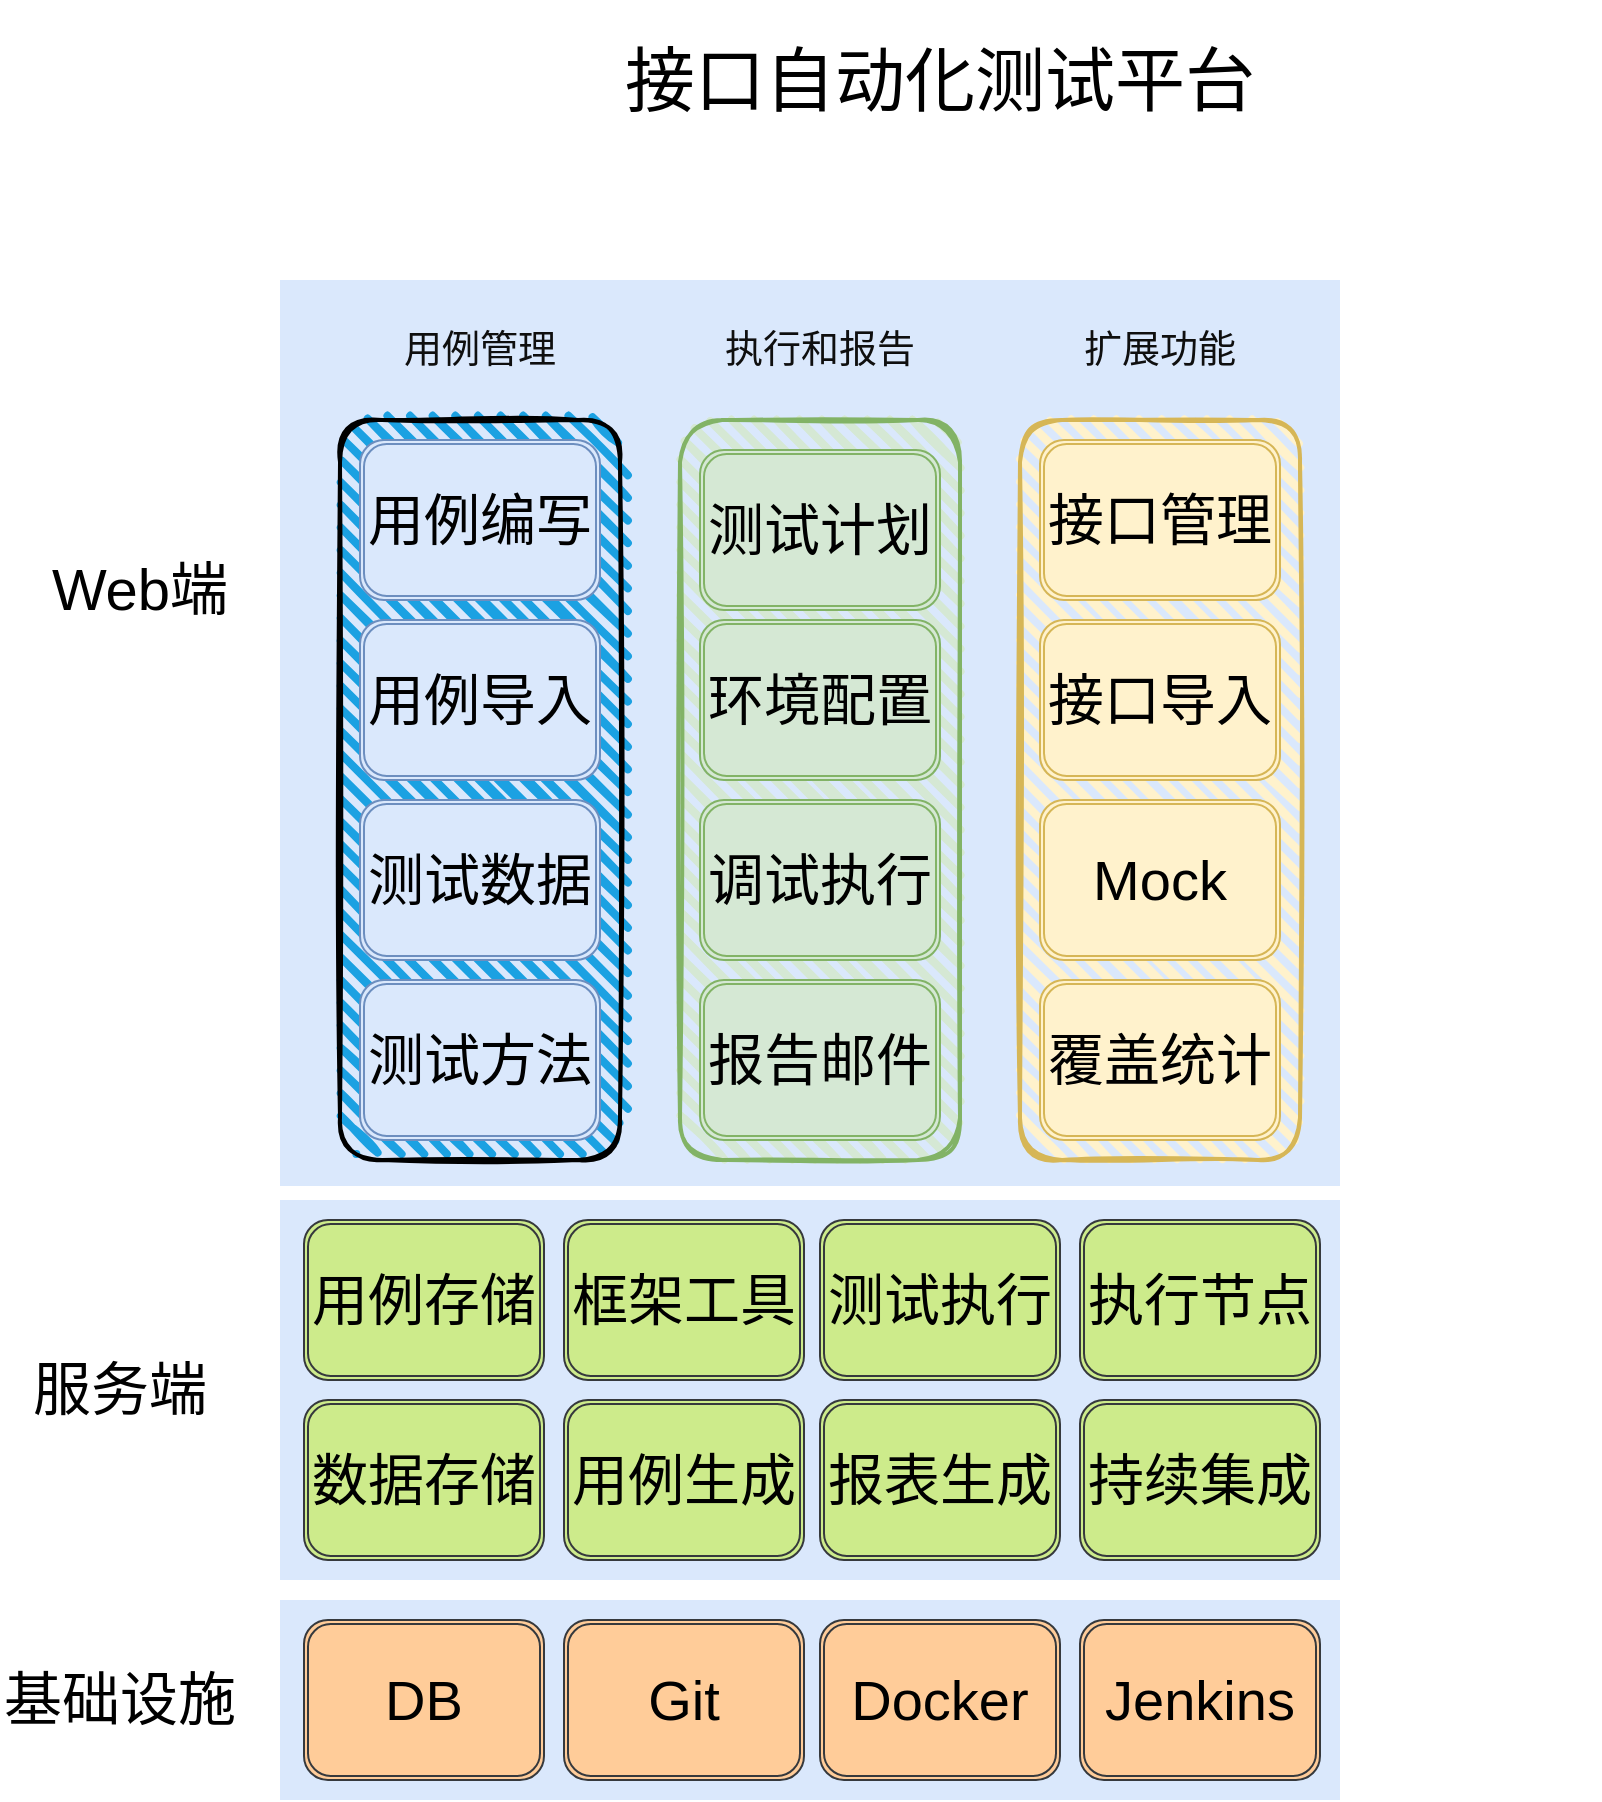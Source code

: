 <mxfile version="13.10.1" type="github">
  <diagram name="Page-1" id="197159a0-c6a4-9194-75a8-e4174976684c">
    <mxGraphModel dx="782" dy="437" grid="1" gridSize="10" guides="1" tooltips="1" connect="1" arrows="1" fold="1" page="1" pageScale="1.5" pageWidth="1169" pageHeight="826" background="none" math="0" shadow="0">
      <root>
        <mxCell id="0" style=";html=1;" />
        <mxCell id="1" style=";html=1;" parent="0" />
        <mxCell id="1257a543d1cacc4b-45" value="" style="whiteSpace=wrap;html=1;fillColor=#dae8fc;fontSize=14;strokeColor=none;verticalAlign=bottom;" parent="1" vertex="1">
          <mxGeometry x="230" y="770" width="530" height="190" as="geometry" />
        </mxCell>
        <mxCell id="1257a543d1cacc4b-43" value="" style="whiteSpace=wrap;html=1;fillColor=#dae8fc;fontSize=14;strokeColor=none;verticalAlign=top;" parent="1" vertex="1">
          <mxGeometry x="230" y="310" width="530" height="453" as="geometry" />
        </mxCell>
        <mxCell id="ElLBElQEtRB0eHO3DKkr-1" value="" style="whiteSpace=wrap;html=1;fillColor=#dae8fc;fontSize=14;strokeColor=none;verticalAlign=bottom;" parent="1" vertex="1">
          <mxGeometry x="230" y="970" width="530" height="100" as="geometry" />
        </mxCell>
        <mxCell id="ElLBElQEtRB0eHO3DKkr-3" value="&lt;font style=&quot;font-size: 35px&quot;&gt;接口自动化测试平台&lt;/font&gt;" style="text;html=1;strokeColor=none;fillColor=none;align=center;verticalAlign=middle;whiteSpace=wrap;rounded=0;" parent="1" vertex="1">
          <mxGeometry x="230" y="170" width="660" height="80" as="geometry" />
        </mxCell>
        <mxCell id="ElLBElQEtRB0eHO3DKkr-4" value="&lt;font style=&quot;font-size: 29px&quot;&gt;Web端&lt;/font&gt;" style="text;html=1;strokeColor=none;fillColor=none;align=center;verticalAlign=middle;whiteSpace=wrap;rounded=0;" parent="1" vertex="1">
          <mxGeometry x="100" y="450" width="120" height="30" as="geometry" />
        </mxCell>
        <mxCell id="ElLBElQEtRB0eHO3DKkr-5" value="&lt;span style=&quot;font-size: 29px&quot;&gt;服务端&lt;/span&gt;" style="text;html=1;strokeColor=none;fillColor=none;align=center;verticalAlign=middle;whiteSpace=wrap;rounded=0;" parent="1" vertex="1">
          <mxGeometry x="90" y="850" width="120" height="30" as="geometry" />
        </mxCell>
        <mxCell id="ElLBElQEtRB0eHO3DKkr-7" value="&lt;font style=&quot;font-size: 29px&quot;&gt;基础设施&lt;/font&gt;" style="text;html=1;strokeColor=none;fillColor=none;align=center;verticalAlign=middle;whiteSpace=wrap;rounded=0;" parent="1" vertex="1">
          <mxGeometry x="90" y="1005" width="120" height="30" as="geometry" />
        </mxCell>
        <mxCell id="ElLBElQEtRB0eHO3DKkr-21" value="&lt;span style=&quot;font-size: 28px&quot;&gt;数据存储&lt;br&gt;&lt;/span&gt;" style="shape=ext;double=1;rounded=1;whiteSpace=wrap;html=1;fillColor=#cdeb8b;strokeColor=#36393d;" parent="1" vertex="1">
          <mxGeometry x="242" y="870" width="120" height="80" as="geometry" />
        </mxCell>
        <mxCell id="ElLBElQEtRB0eHO3DKkr-22" value="&lt;span style=&quot;font-size: 28px&quot;&gt;测试执行&lt;/span&gt;" style="shape=ext;double=1;rounded=1;whiteSpace=wrap;html=1;fillColor=#cdeb8b;strokeColor=#36393d;" parent="1" vertex="1">
          <mxGeometry x="500" y="780" width="120" height="80" as="geometry" />
        </mxCell>
        <mxCell id="ElLBElQEtRB0eHO3DKkr-23" value="&lt;span style=&quot;font-size: 28px&quot;&gt;执行节点&lt;/span&gt;" style="shape=ext;double=1;rounded=1;whiteSpace=wrap;html=1;fillColor=#cdeb8b;strokeColor=#36393d;" parent="1" vertex="1">
          <mxGeometry x="630" y="780" width="120" height="80" as="geometry" />
        </mxCell>
        <mxCell id="ElLBElQEtRB0eHO3DKkr-25" value="&lt;span style=&quot;font-size: 28px&quot;&gt;用例存储&lt;br&gt;&lt;/span&gt;" style="shape=ext;double=1;rounded=1;whiteSpace=wrap;html=1;fillColor=#cdeb8b;strokeColor=#36393d;" parent="1" vertex="1">
          <mxGeometry x="242" y="780" width="120" height="80" as="geometry" />
        </mxCell>
        <mxCell id="ElLBElQEtRB0eHO3DKkr-26" value="&lt;span style=&quot;font-size: 28px&quot;&gt;持续集成&lt;/span&gt;" style="shape=ext;double=1;rounded=1;whiteSpace=wrap;html=1;fillColor=#cdeb8b;strokeColor=#36393d;" parent="1" vertex="1">
          <mxGeometry x="630" y="870" width="120" height="80" as="geometry" />
        </mxCell>
        <mxCell id="ElLBElQEtRB0eHO3DKkr-27" value="&lt;span style=&quot;font-size: 28px&quot;&gt;报表生成&lt;/span&gt;" style="shape=ext;double=1;rounded=1;whiteSpace=wrap;html=1;fillColor=#cdeb8b;strokeColor=#36393d;" parent="1" vertex="1">
          <mxGeometry x="500" y="870" width="120" height="80" as="geometry" />
        </mxCell>
        <mxCell id="ElLBElQEtRB0eHO3DKkr-28" value="&lt;span style=&quot;font-size: 28px&quot;&gt;用例生成&lt;/span&gt;" style="shape=ext;double=1;rounded=1;whiteSpace=wrap;html=1;fillColor=#cdeb8b;strokeColor=#36393d;" parent="1" vertex="1">
          <mxGeometry x="372" y="870" width="120" height="80" as="geometry" />
        </mxCell>
        <mxCell id="ElLBElQEtRB0eHO3DKkr-29" value="&lt;span style=&quot;font-size: 28px&quot;&gt;DB&lt;/span&gt;" style="shape=ext;double=1;rounded=1;whiteSpace=wrap;html=1;fillColor=#ffcc99;strokeColor=#36393d;" parent="1" vertex="1">
          <mxGeometry x="242" y="980" width="120" height="80" as="geometry" />
        </mxCell>
        <mxCell id="ElLBElQEtRB0eHO3DKkr-30" value="&lt;span style=&quot;font-size: 28px&quot;&gt;Git&lt;/span&gt;" style="shape=ext;double=1;rounded=1;whiteSpace=wrap;html=1;fillColor=#ffcc99;strokeColor=#36393d;" parent="1" vertex="1">
          <mxGeometry x="372" y="980" width="120" height="80" as="geometry" />
        </mxCell>
        <mxCell id="ElLBElQEtRB0eHO3DKkr-31" value="&lt;span style=&quot;font-size: 28px&quot;&gt;Docker&lt;/span&gt;" style="shape=ext;double=1;rounded=1;whiteSpace=wrap;html=1;fillColor=#ffcc99;strokeColor=#36393d;" parent="1" vertex="1">
          <mxGeometry x="500" y="980" width="120" height="80" as="geometry" />
        </mxCell>
        <mxCell id="ElLBElQEtRB0eHO3DKkr-32" value="&lt;span style=&quot;font-size: 28px&quot;&gt;Jenkins&lt;/span&gt;" style="shape=ext;double=1;rounded=1;whiteSpace=wrap;html=1;fillColor=#ffcc99;strokeColor=#36393d;" parent="1" vertex="1">
          <mxGeometry x="630" y="980" width="120" height="80" as="geometry" />
        </mxCell>
        <mxCell id="T85Ys3OjYyfQjblcwC62-1" value="&lt;span style=&quot;font-size: 28px&quot;&gt;框架工具&lt;/span&gt;" style="shape=ext;double=1;rounded=1;whiteSpace=wrap;html=1;fillColor=#cdeb8b;strokeColor=#36393d;" vertex="1" parent="1">
          <mxGeometry x="372" y="780" width="120" height="80" as="geometry" />
        </mxCell>
        <mxCell id="T85Ys3OjYyfQjblcwC62-2" value="" style="rounded=1;whiteSpace=wrap;html=1;strokeWidth=2;fillWeight=4;hachureGap=8;hachureAngle=45;fillColor=#1ba1e2;sketch=1;" vertex="1" parent="1">
          <mxGeometry x="260" y="380" width="140" height="370" as="geometry" />
        </mxCell>
        <mxCell id="T85Ys3OjYyfQjblcwC62-3" value="&lt;font style=&quot;font-size: 28px&quot;&gt;用例编写&lt;/font&gt;" style="shape=ext;double=1;rounded=1;whiteSpace=wrap;html=1;fillColor=#dae8fc;strokeColor=#6c8ebf;" vertex="1" parent="1">
          <mxGeometry x="270" y="390" width="120" height="80" as="geometry" />
        </mxCell>
        <mxCell id="T85Ys3OjYyfQjblcwC62-4" value="&lt;font style=&quot;font-size: 28px&quot;&gt;用例导入&lt;/font&gt;" style="shape=ext;double=1;rounded=1;whiteSpace=wrap;html=1;fillColor=#dae8fc;strokeColor=#6c8ebf;" vertex="1" parent="1">
          <mxGeometry x="270" y="480" width="120" height="80" as="geometry" />
        </mxCell>
        <mxCell id="T85Ys3OjYyfQjblcwC62-5" value="&lt;font style=&quot;font-size: 28px&quot;&gt;测试数据&lt;/font&gt;" style="shape=ext;double=1;rounded=1;whiteSpace=wrap;html=1;fillColor=#dae8fc;strokeColor=#6c8ebf;" vertex="1" parent="1">
          <mxGeometry x="270" y="570" width="120" height="80" as="geometry" />
        </mxCell>
        <mxCell id="T85Ys3OjYyfQjblcwC62-6" value="&lt;span style=&quot;font-size: 28px&quot;&gt;测试方法&lt;/span&gt;" style="shape=ext;double=1;rounded=1;whiteSpace=wrap;html=1;fillColor=#dae8fc;strokeColor=#6c8ebf;" vertex="1" parent="1">
          <mxGeometry x="270" y="660" width="120" height="80" as="geometry" />
        </mxCell>
        <mxCell id="T85Ys3OjYyfQjblcwC62-11" value="" style="rounded=1;whiteSpace=wrap;html=1;strokeWidth=2;fillWeight=4;hachureGap=8;hachureAngle=45;fillColor=#d5e8d4;sketch=1;strokeColor=#82b366;" vertex="1" parent="1">
          <mxGeometry x="430" y="380" width="140" height="370" as="geometry" />
        </mxCell>
        <mxCell id="T85Ys3OjYyfQjblcwC62-12" value="&lt;font style=&quot;font-size: 28px&quot;&gt;测试计划&lt;/font&gt;" style="shape=ext;double=1;rounded=1;whiteSpace=wrap;html=1;fillColor=#d5e8d4;strokeColor=#82b366;" vertex="1" parent="1">
          <mxGeometry x="440" y="395" width="120" height="80" as="geometry" />
        </mxCell>
        <mxCell id="T85Ys3OjYyfQjblcwC62-13" value="&lt;font style=&quot;font-size: 28px&quot;&gt;环境配置&lt;/font&gt;" style="shape=ext;double=1;rounded=1;whiteSpace=wrap;html=1;fillColor=#d5e8d4;strokeColor=#82b366;" vertex="1" parent="1">
          <mxGeometry x="440" y="480" width="120" height="80" as="geometry" />
        </mxCell>
        <mxCell id="T85Ys3OjYyfQjblcwC62-14" value="&lt;font style=&quot;font-size: 28px&quot;&gt;调试执行&lt;/font&gt;" style="shape=ext;double=1;rounded=1;whiteSpace=wrap;html=1;fillColor=#d5e8d4;strokeColor=#82b366;" vertex="1" parent="1">
          <mxGeometry x="440" y="570" width="120" height="80" as="geometry" />
        </mxCell>
        <mxCell id="T85Ys3OjYyfQjblcwC62-15" value="&lt;span style=&quot;font-size: 28px&quot;&gt;报告邮件&lt;/span&gt;" style="shape=ext;double=1;rounded=1;whiteSpace=wrap;html=1;fillColor=#d5e8d4;strokeColor=#82b366;" vertex="1" parent="1">
          <mxGeometry x="440" y="660" width="120" height="80" as="geometry" />
        </mxCell>
        <mxCell id="T85Ys3OjYyfQjblcwC62-16" value="" style="rounded=1;whiteSpace=wrap;html=1;strokeWidth=2;fillWeight=4;hachureGap=8;hachureAngle=45;fillColor=#fff2cc;sketch=1;strokeColor=#d6b656;" vertex="1" parent="1">
          <mxGeometry x="600" y="380" width="140" height="370" as="geometry" />
        </mxCell>
        <mxCell id="T85Ys3OjYyfQjblcwC62-17" value="&lt;font style=&quot;font-size: 28px&quot;&gt;接口管理&lt;/font&gt;" style="shape=ext;double=1;rounded=1;whiteSpace=wrap;html=1;fillColor=#fff2cc;strokeColor=#d6b656;" vertex="1" parent="1">
          <mxGeometry x="610" y="390" width="120" height="80" as="geometry" />
        </mxCell>
        <mxCell id="T85Ys3OjYyfQjblcwC62-18" value="&lt;font style=&quot;font-size: 28px&quot;&gt;接口导入&lt;/font&gt;" style="shape=ext;double=1;rounded=1;whiteSpace=wrap;html=1;fillColor=#fff2cc;strokeColor=#d6b656;" vertex="1" parent="1">
          <mxGeometry x="610" y="480" width="120" height="80" as="geometry" />
        </mxCell>
        <mxCell id="T85Ys3OjYyfQjblcwC62-19" value="&lt;font style=&quot;font-size: 28px&quot;&gt;Mock&lt;/font&gt;" style="shape=ext;double=1;rounded=1;whiteSpace=wrap;html=1;fillColor=#fff2cc;strokeColor=#d6b656;" vertex="1" parent="1">
          <mxGeometry x="610" y="570" width="120" height="80" as="geometry" />
        </mxCell>
        <mxCell id="T85Ys3OjYyfQjblcwC62-20" value="&lt;span style=&quot;font-size: 28px&quot;&gt;覆盖统计&lt;/span&gt;" style="shape=ext;double=1;rounded=1;whiteSpace=wrap;html=1;fillColor=#fff2cc;strokeColor=#d6b656;" vertex="1" parent="1">
          <mxGeometry x="610" y="660" width="120" height="80" as="geometry" />
        </mxCell>
        <mxCell id="T85Ys3OjYyfQjblcwC62-21" value="&lt;font style=&quot;font-size: 19px&quot; color=&quot;#0f0f0f&quot;&gt;用例管理&lt;/font&gt;" style="text;html=1;strokeColor=none;fillColor=none;align=center;verticalAlign=middle;whiteSpace=wrap;rounded=0;" vertex="1" parent="1">
          <mxGeometry x="280" y="320" width="100" height="50" as="geometry" />
        </mxCell>
        <mxCell id="T85Ys3OjYyfQjblcwC62-22" value="&lt;font style=&quot;font-size: 19px&quot; color=&quot;#0f0f0f&quot;&gt;执行和报告&lt;/font&gt;" style="text;html=1;strokeColor=none;fillColor=none;align=center;verticalAlign=middle;whiteSpace=wrap;rounded=0;" vertex="1" parent="1">
          <mxGeometry x="450" y="320" width="100" height="50" as="geometry" />
        </mxCell>
        <mxCell id="T85Ys3OjYyfQjblcwC62-23" value="&lt;font color=&quot;#0f0f0f&quot;&gt;&lt;span style=&quot;font-size: 19px&quot;&gt;扩展功能&lt;/span&gt;&lt;/font&gt;" style="text;html=1;strokeColor=none;fillColor=none;align=center;verticalAlign=middle;whiteSpace=wrap;rounded=0;" vertex="1" parent="1">
          <mxGeometry x="620" y="320" width="100" height="50" as="geometry" />
        </mxCell>
      </root>
    </mxGraphModel>
  </diagram>
</mxfile>
